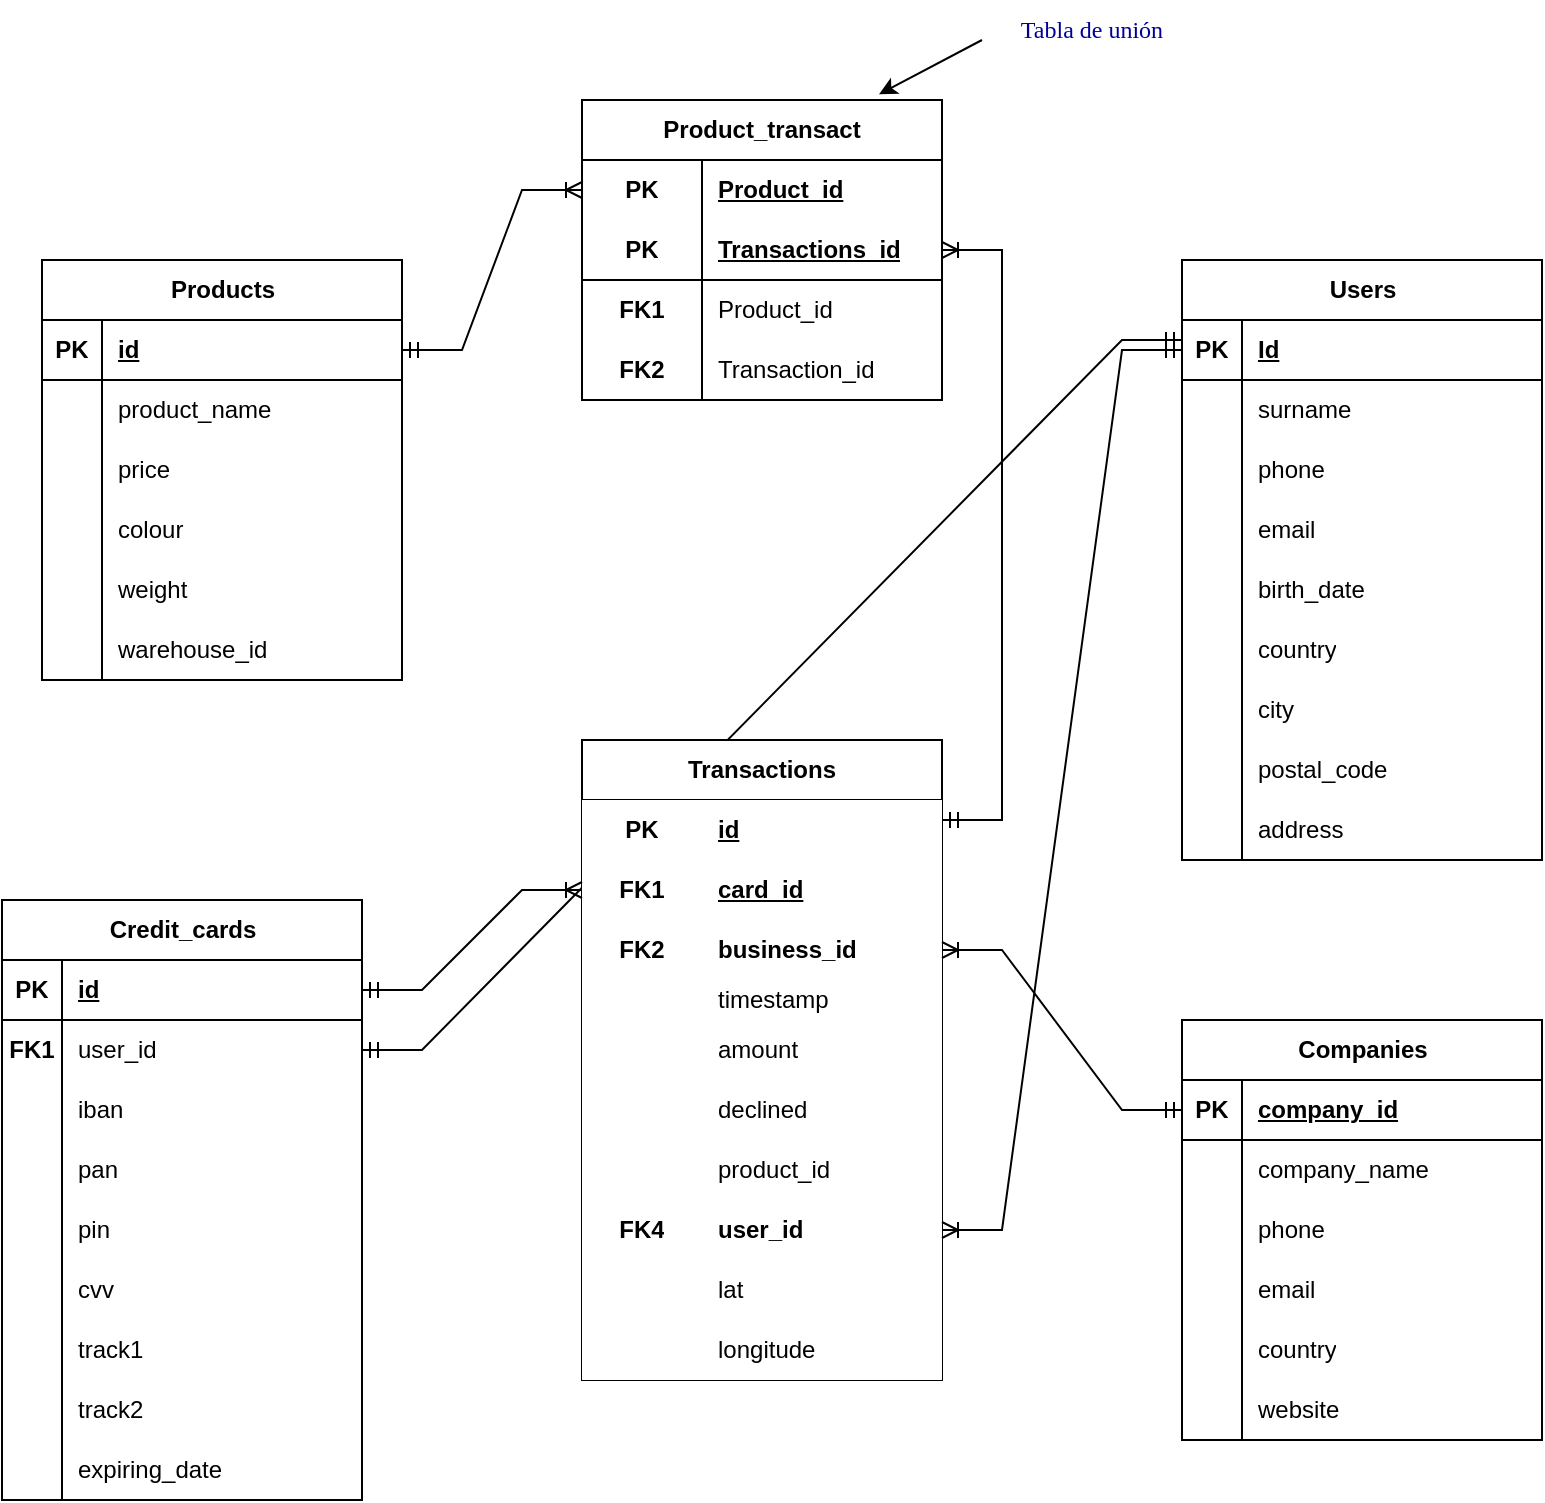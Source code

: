 <mxfile version="26.2.9">
  <diagram name="Página-1" id="3n66YjpeBMdctp80WZzo">
    <mxGraphModel dx="1519" dy="1924" grid="1" gridSize="10" guides="1" tooltips="1" connect="1" arrows="1" fold="1" page="1" pageScale="1" pageWidth="827" pageHeight="1169" math="0" shadow="0">
      <root>
        <mxCell id="0" />
        <mxCell id="1" parent="0" />
        <mxCell id="IVw9rjQ7oZu88IBMjPBc-241" value="" style="edgeStyle=entityRelationEdgeStyle;fontSize=12;html=1;endArrow=ERmandOne;startArrow=ERmandOne;rounded=0;exitX=0;exitY=0.333;exitDx=0;exitDy=0;exitPerimeter=0;" parent="1" source="IVw9rjQ7oZu88IBMjPBc-15" target="IVw9rjQ7oZu88IBMjPBc-44" edge="1">
          <mxGeometry width="100" height="100" relative="1" as="geometry">
            <mxPoint x="600" y="75" as="sourcePoint" />
            <mxPoint x="520" y="395" as="targetPoint" />
            <Array as="points">
              <mxPoint x="370" y="90" />
            </Array>
          </mxGeometry>
        </mxCell>
        <mxCell id="IVw9rjQ7oZu88IBMjPBc-14" value="Users" style="shape=table;startSize=30;container=1;collapsible=1;childLayout=tableLayout;fixedRows=1;rowLines=0;fontStyle=1;align=center;resizeLast=1;html=1;" parent="1" vertex="1">
          <mxGeometry x="610" y="-110" width="180" height="300" as="geometry">
            <mxRectangle x="520" y="110" width="110" height="30" as="alternateBounds" />
          </mxGeometry>
        </mxCell>
        <mxCell id="IVw9rjQ7oZu88IBMjPBc-15" value="" style="shape=tableRow;horizontal=0;startSize=0;swimlaneHead=0;swimlaneBody=0;fillColor=none;collapsible=0;dropTarget=0;points=[[0,0.5],[1,0.5]];portConstraint=eastwest;top=0;left=0;right=0;bottom=1;" parent="IVw9rjQ7oZu88IBMjPBc-14" vertex="1">
          <mxGeometry y="30" width="180" height="30" as="geometry" />
        </mxCell>
        <mxCell id="IVw9rjQ7oZu88IBMjPBc-16" value="PK" style="shape=partialRectangle;connectable=0;fillColor=none;top=0;left=0;bottom=0;right=0;fontStyle=1;overflow=hidden;whiteSpace=wrap;html=1;" parent="IVw9rjQ7oZu88IBMjPBc-15" vertex="1">
          <mxGeometry width="30" height="30" as="geometry">
            <mxRectangle width="30" height="30" as="alternateBounds" />
          </mxGeometry>
        </mxCell>
        <mxCell id="IVw9rjQ7oZu88IBMjPBc-17" value="Id" style="shape=partialRectangle;connectable=0;fillColor=none;top=0;left=0;bottom=0;right=0;align=left;spacingLeft=6;fontStyle=5;overflow=hidden;whiteSpace=wrap;html=1;" parent="IVw9rjQ7oZu88IBMjPBc-15" vertex="1">
          <mxGeometry x="30" width="150" height="30" as="geometry">
            <mxRectangle width="150" height="30" as="alternateBounds" />
          </mxGeometry>
        </mxCell>
        <mxCell id="IVw9rjQ7oZu88IBMjPBc-18" value="" style="shape=tableRow;horizontal=0;startSize=0;swimlaneHead=0;swimlaneBody=0;fillColor=none;collapsible=0;dropTarget=0;points=[[0,0.5],[1,0.5]];portConstraint=eastwest;top=0;left=0;right=0;bottom=0;" parent="IVw9rjQ7oZu88IBMjPBc-14" vertex="1">
          <mxGeometry y="60" width="180" height="30" as="geometry" />
        </mxCell>
        <mxCell id="IVw9rjQ7oZu88IBMjPBc-19" value="" style="shape=partialRectangle;connectable=0;fillColor=none;top=0;left=0;bottom=0;right=0;editable=1;overflow=hidden;whiteSpace=wrap;html=1;" parent="IVw9rjQ7oZu88IBMjPBc-18" vertex="1">
          <mxGeometry width="30" height="30" as="geometry">
            <mxRectangle width="30" height="30" as="alternateBounds" />
          </mxGeometry>
        </mxCell>
        <mxCell id="IVw9rjQ7oZu88IBMjPBc-20" value="surname" style="shape=partialRectangle;connectable=0;fillColor=none;top=0;left=0;bottom=0;right=0;align=left;spacingLeft=6;overflow=hidden;whiteSpace=wrap;html=1;" parent="IVw9rjQ7oZu88IBMjPBc-18" vertex="1">
          <mxGeometry x="30" width="150" height="30" as="geometry">
            <mxRectangle width="150" height="30" as="alternateBounds" />
          </mxGeometry>
        </mxCell>
        <mxCell id="IVw9rjQ7oZu88IBMjPBc-21" value="" style="shape=tableRow;horizontal=0;startSize=0;swimlaneHead=0;swimlaneBody=0;fillColor=none;collapsible=0;dropTarget=0;points=[[0,0.5],[1,0.5]];portConstraint=eastwest;top=0;left=0;right=0;bottom=0;" parent="IVw9rjQ7oZu88IBMjPBc-14" vertex="1">
          <mxGeometry y="90" width="180" height="30" as="geometry" />
        </mxCell>
        <mxCell id="IVw9rjQ7oZu88IBMjPBc-22" value="" style="shape=partialRectangle;connectable=0;fillColor=none;top=0;left=0;bottom=0;right=0;editable=1;overflow=hidden;whiteSpace=wrap;html=1;" parent="IVw9rjQ7oZu88IBMjPBc-21" vertex="1">
          <mxGeometry width="30" height="30" as="geometry">
            <mxRectangle width="30" height="30" as="alternateBounds" />
          </mxGeometry>
        </mxCell>
        <mxCell id="IVw9rjQ7oZu88IBMjPBc-23" value="phone" style="shape=partialRectangle;connectable=0;fillColor=none;top=0;left=0;bottom=0;right=0;align=left;spacingLeft=6;overflow=hidden;whiteSpace=wrap;html=1;" parent="IVw9rjQ7oZu88IBMjPBc-21" vertex="1">
          <mxGeometry x="30" width="150" height="30" as="geometry">
            <mxRectangle width="150" height="30" as="alternateBounds" />
          </mxGeometry>
        </mxCell>
        <mxCell id="IVw9rjQ7oZu88IBMjPBc-24" value="" style="shape=tableRow;horizontal=0;startSize=0;swimlaneHead=0;swimlaneBody=0;fillColor=none;collapsible=0;dropTarget=0;points=[[0,0.5],[1,0.5]];portConstraint=eastwest;top=0;left=0;right=0;bottom=0;" parent="IVw9rjQ7oZu88IBMjPBc-14" vertex="1">
          <mxGeometry y="120" width="180" height="30" as="geometry" />
        </mxCell>
        <mxCell id="IVw9rjQ7oZu88IBMjPBc-25" value="" style="shape=partialRectangle;connectable=0;fillColor=none;top=0;left=0;bottom=0;right=0;editable=1;overflow=hidden;whiteSpace=wrap;html=1;" parent="IVw9rjQ7oZu88IBMjPBc-24" vertex="1">
          <mxGeometry width="30" height="30" as="geometry">
            <mxRectangle width="30" height="30" as="alternateBounds" />
          </mxGeometry>
        </mxCell>
        <mxCell id="IVw9rjQ7oZu88IBMjPBc-26" value="email" style="shape=partialRectangle;connectable=0;fillColor=none;top=0;left=0;bottom=0;right=0;align=left;spacingLeft=6;overflow=hidden;whiteSpace=wrap;html=1;" parent="IVw9rjQ7oZu88IBMjPBc-24" vertex="1">
          <mxGeometry x="30" width="150" height="30" as="geometry">
            <mxRectangle width="150" height="30" as="alternateBounds" />
          </mxGeometry>
        </mxCell>
        <mxCell id="IVw9rjQ7oZu88IBMjPBc-66" value="" style="shape=tableRow;horizontal=0;startSize=0;swimlaneHead=0;swimlaneBody=0;fillColor=none;collapsible=0;dropTarget=0;points=[[0,0.5],[1,0.5]];portConstraint=eastwest;top=0;left=0;right=0;bottom=0;" parent="IVw9rjQ7oZu88IBMjPBc-14" vertex="1">
          <mxGeometry y="150" width="180" height="30" as="geometry" />
        </mxCell>
        <mxCell id="IVw9rjQ7oZu88IBMjPBc-67" value="" style="shape=partialRectangle;connectable=0;fillColor=none;top=0;left=0;bottom=0;right=0;editable=1;overflow=hidden;whiteSpace=wrap;html=1;" parent="IVw9rjQ7oZu88IBMjPBc-66" vertex="1">
          <mxGeometry width="30" height="30" as="geometry">
            <mxRectangle width="30" height="30" as="alternateBounds" />
          </mxGeometry>
        </mxCell>
        <mxCell id="IVw9rjQ7oZu88IBMjPBc-68" value="birth_date" style="shape=partialRectangle;connectable=0;fillColor=none;top=0;left=0;bottom=0;right=0;align=left;spacingLeft=6;overflow=hidden;whiteSpace=wrap;html=1;" parent="IVw9rjQ7oZu88IBMjPBc-66" vertex="1">
          <mxGeometry x="30" width="150" height="30" as="geometry">
            <mxRectangle width="150" height="30" as="alternateBounds" />
          </mxGeometry>
        </mxCell>
        <mxCell id="IVw9rjQ7oZu88IBMjPBc-69" value="" style="shape=tableRow;horizontal=0;startSize=0;swimlaneHead=0;swimlaneBody=0;fillColor=none;collapsible=0;dropTarget=0;points=[[0,0.5],[1,0.5]];portConstraint=eastwest;top=0;left=0;right=0;bottom=0;" parent="IVw9rjQ7oZu88IBMjPBc-14" vertex="1">
          <mxGeometry y="180" width="180" height="30" as="geometry" />
        </mxCell>
        <mxCell id="IVw9rjQ7oZu88IBMjPBc-70" value="" style="shape=partialRectangle;connectable=0;fillColor=none;top=0;left=0;bottom=0;right=0;editable=1;overflow=hidden;whiteSpace=wrap;html=1;" parent="IVw9rjQ7oZu88IBMjPBc-69" vertex="1">
          <mxGeometry width="30" height="30" as="geometry">
            <mxRectangle width="30" height="30" as="alternateBounds" />
          </mxGeometry>
        </mxCell>
        <mxCell id="IVw9rjQ7oZu88IBMjPBc-71" value="country" style="shape=partialRectangle;connectable=0;fillColor=none;top=0;left=0;bottom=0;right=0;align=left;spacingLeft=6;overflow=hidden;whiteSpace=wrap;html=1;" parent="IVw9rjQ7oZu88IBMjPBc-69" vertex="1">
          <mxGeometry x="30" width="150" height="30" as="geometry">
            <mxRectangle width="150" height="30" as="alternateBounds" />
          </mxGeometry>
        </mxCell>
        <mxCell id="IVw9rjQ7oZu88IBMjPBc-72" value="" style="shape=tableRow;horizontal=0;startSize=0;swimlaneHead=0;swimlaneBody=0;fillColor=none;collapsible=0;dropTarget=0;points=[[0,0.5],[1,0.5]];portConstraint=eastwest;top=0;left=0;right=0;bottom=0;" parent="IVw9rjQ7oZu88IBMjPBc-14" vertex="1">
          <mxGeometry y="210" width="180" height="30" as="geometry" />
        </mxCell>
        <mxCell id="IVw9rjQ7oZu88IBMjPBc-73" value="" style="shape=partialRectangle;connectable=0;fillColor=none;top=0;left=0;bottom=0;right=0;editable=1;overflow=hidden;whiteSpace=wrap;html=1;" parent="IVw9rjQ7oZu88IBMjPBc-72" vertex="1">
          <mxGeometry width="30" height="30" as="geometry">
            <mxRectangle width="30" height="30" as="alternateBounds" />
          </mxGeometry>
        </mxCell>
        <mxCell id="IVw9rjQ7oZu88IBMjPBc-74" value="city" style="shape=partialRectangle;connectable=0;fillColor=none;top=0;left=0;bottom=0;right=0;align=left;spacingLeft=6;overflow=hidden;whiteSpace=wrap;html=1;" parent="IVw9rjQ7oZu88IBMjPBc-72" vertex="1">
          <mxGeometry x="30" width="150" height="30" as="geometry">
            <mxRectangle width="150" height="30" as="alternateBounds" />
          </mxGeometry>
        </mxCell>
        <mxCell id="IVw9rjQ7oZu88IBMjPBc-75" value="" style="shape=tableRow;horizontal=0;startSize=0;swimlaneHead=0;swimlaneBody=0;fillColor=none;collapsible=0;dropTarget=0;points=[[0,0.5],[1,0.5]];portConstraint=eastwest;top=0;left=0;right=0;bottom=0;" parent="IVw9rjQ7oZu88IBMjPBc-14" vertex="1">
          <mxGeometry y="240" width="180" height="30" as="geometry" />
        </mxCell>
        <mxCell id="IVw9rjQ7oZu88IBMjPBc-76" value="" style="shape=partialRectangle;connectable=0;fillColor=none;top=0;left=0;bottom=0;right=0;editable=1;overflow=hidden;whiteSpace=wrap;html=1;" parent="IVw9rjQ7oZu88IBMjPBc-75" vertex="1">
          <mxGeometry width="30" height="30" as="geometry">
            <mxRectangle width="30" height="30" as="alternateBounds" />
          </mxGeometry>
        </mxCell>
        <mxCell id="IVw9rjQ7oZu88IBMjPBc-77" value="postal_code" style="shape=partialRectangle;connectable=0;fillColor=none;top=0;left=0;bottom=0;right=0;align=left;spacingLeft=6;overflow=hidden;whiteSpace=wrap;html=1;" parent="IVw9rjQ7oZu88IBMjPBc-75" vertex="1">
          <mxGeometry x="30" width="150" height="30" as="geometry">
            <mxRectangle width="150" height="30" as="alternateBounds" />
          </mxGeometry>
        </mxCell>
        <mxCell id="IVw9rjQ7oZu88IBMjPBc-78" value="" style="shape=tableRow;horizontal=0;startSize=0;swimlaneHead=0;swimlaneBody=0;fillColor=none;collapsible=0;dropTarget=0;points=[[0,0.5],[1,0.5]];portConstraint=eastwest;top=0;left=0;right=0;bottom=0;" parent="IVw9rjQ7oZu88IBMjPBc-14" vertex="1">
          <mxGeometry y="270" width="180" height="30" as="geometry" />
        </mxCell>
        <mxCell id="IVw9rjQ7oZu88IBMjPBc-79" value="" style="shape=partialRectangle;connectable=0;fillColor=none;top=0;left=0;bottom=0;right=0;editable=1;overflow=hidden;whiteSpace=wrap;html=1;" parent="IVw9rjQ7oZu88IBMjPBc-78" vertex="1">
          <mxGeometry width="30" height="30" as="geometry">
            <mxRectangle width="30" height="30" as="alternateBounds" />
          </mxGeometry>
        </mxCell>
        <mxCell id="IVw9rjQ7oZu88IBMjPBc-80" value="address" style="shape=partialRectangle;connectable=0;fillColor=none;top=0;left=0;bottom=0;right=0;align=left;spacingLeft=6;overflow=hidden;whiteSpace=wrap;html=1;" parent="IVw9rjQ7oZu88IBMjPBc-78" vertex="1">
          <mxGeometry x="30" width="150" height="30" as="geometry">
            <mxRectangle width="150" height="30" as="alternateBounds" />
          </mxGeometry>
        </mxCell>
        <mxCell id="IVw9rjQ7oZu88IBMjPBc-27" value="Products" style="shape=table;startSize=30;container=1;collapsible=1;childLayout=tableLayout;fixedRows=1;rowLines=0;fontStyle=1;align=center;resizeLast=1;html=1;" parent="1" vertex="1">
          <mxGeometry x="40" y="-110" width="180" height="210" as="geometry">
            <mxRectangle x="520" y="110" width="110" height="30" as="alternateBounds" />
          </mxGeometry>
        </mxCell>
        <mxCell id="IVw9rjQ7oZu88IBMjPBc-28" value="" style="shape=tableRow;horizontal=0;startSize=0;swimlaneHead=0;swimlaneBody=0;fillColor=none;collapsible=0;dropTarget=0;points=[[0,0.5],[1,0.5]];portConstraint=eastwest;top=0;left=0;right=0;bottom=1;" parent="IVw9rjQ7oZu88IBMjPBc-27" vertex="1">
          <mxGeometry y="30" width="180" height="30" as="geometry" />
        </mxCell>
        <mxCell id="IVw9rjQ7oZu88IBMjPBc-29" value="PK" style="shape=partialRectangle;connectable=0;fillColor=none;top=0;left=0;bottom=0;right=0;fontStyle=1;overflow=hidden;whiteSpace=wrap;html=1;" parent="IVw9rjQ7oZu88IBMjPBc-28" vertex="1">
          <mxGeometry width="30" height="30" as="geometry">
            <mxRectangle width="30" height="30" as="alternateBounds" />
          </mxGeometry>
        </mxCell>
        <mxCell id="IVw9rjQ7oZu88IBMjPBc-30" value="id" style="shape=partialRectangle;connectable=0;fillColor=none;top=0;left=0;bottom=0;right=0;align=left;spacingLeft=6;fontStyle=5;overflow=hidden;whiteSpace=wrap;html=1;" parent="IVw9rjQ7oZu88IBMjPBc-28" vertex="1">
          <mxGeometry x="30" width="150" height="30" as="geometry">
            <mxRectangle width="150" height="30" as="alternateBounds" />
          </mxGeometry>
        </mxCell>
        <mxCell id="IVw9rjQ7oZu88IBMjPBc-31" value="" style="shape=tableRow;horizontal=0;startSize=0;swimlaneHead=0;swimlaneBody=0;fillColor=none;collapsible=0;dropTarget=0;points=[[0,0.5],[1,0.5]];portConstraint=eastwest;top=0;left=0;right=0;bottom=0;" parent="IVw9rjQ7oZu88IBMjPBc-27" vertex="1">
          <mxGeometry y="60" width="180" height="30" as="geometry" />
        </mxCell>
        <mxCell id="IVw9rjQ7oZu88IBMjPBc-32" value="" style="shape=partialRectangle;connectable=0;fillColor=none;top=0;left=0;bottom=0;right=0;editable=1;overflow=hidden;whiteSpace=wrap;html=1;" parent="IVw9rjQ7oZu88IBMjPBc-31" vertex="1">
          <mxGeometry width="30" height="30" as="geometry">
            <mxRectangle width="30" height="30" as="alternateBounds" />
          </mxGeometry>
        </mxCell>
        <mxCell id="IVw9rjQ7oZu88IBMjPBc-33" value="product_name" style="shape=partialRectangle;connectable=0;fillColor=none;top=0;left=0;bottom=0;right=0;align=left;spacingLeft=6;overflow=hidden;whiteSpace=wrap;html=1;" parent="IVw9rjQ7oZu88IBMjPBc-31" vertex="1">
          <mxGeometry x="30" width="150" height="30" as="geometry">
            <mxRectangle width="150" height="30" as="alternateBounds" />
          </mxGeometry>
        </mxCell>
        <mxCell id="IVw9rjQ7oZu88IBMjPBc-34" value="" style="shape=tableRow;horizontal=0;startSize=0;swimlaneHead=0;swimlaneBody=0;fillColor=none;collapsible=0;dropTarget=0;points=[[0,0.5],[1,0.5]];portConstraint=eastwest;top=0;left=0;right=0;bottom=0;" parent="IVw9rjQ7oZu88IBMjPBc-27" vertex="1">
          <mxGeometry y="90" width="180" height="30" as="geometry" />
        </mxCell>
        <mxCell id="IVw9rjQ7oZu88IBMjPBc-35" value="" style="shape=partialRectangle;connectable=0;fillColor=none;top=0;left=0;bottom=0;right=0;editable=1;overflow=hidden;whiteSpace=wrap;html=1;" parent="IVw9rjQ7oZu88IBMjPBc-34" vertex="1">
          <mxGeometry width="30" height="30" as="geometry">
            <mxRectangle width="30" height="30" as="alternateBounds" />
          </mxGeometry>
        </mxCell>
        <mxCell id="IVw9rjQ7oZu88IBMjPBc-36" value="price" style="shape=partialRectangle;connectable=0;fillColor=none;top=0;left=0;bottom=0;right=0;align=left;spacingLeft=6;overflow=hidden;whiteSpace=wrap;html=1;" parent="IVw9rjQ7oZu88IBMjPBc-34" vertex="1">
          <mxGeometry x="30" width="150" height="30" as="geometry">
            <mxRectangle width="150" height="30" as="alternateBounds" />
          </mxGeometry>
        </mxCell>
        <mxCell id="IVw9rjQ7oZu88IBMjPBc-37" value="" style="shape=tableRow;horizontal=0;startSize=0;swimlaneHead=0;swimlaneBody=0;fillColor=none;collapsible=0;dropTarget=0;points=[[0,0.5],[1,0.5]];portConstraint=eastwest;top=0;left=0;right=0;bottom=0;" parent="IVw9rjQ7oZu88IBMjPBc-27" vertex="1">
          <mxGeometry y="120" width="180" height="30" as="geometry" />
        </mxCell>
        <mxCell id="IVw9rjQ7oZu88IBMjPBc-38" value="" style="shape=partialRectangle;connectable=0;fillColor=none;top=0;left=0;bottom=0;right=0;editable=1;overflow=hidden;whiteSpace=wrap;html=1;" parent="IVw9rjQ7oZu88IBMjPBc-37" vertex="1">
          <mxGeometry width="30" height="30" as="geometry">
            <mxRectangle width="30" height="30" as="alternateBounds" />
          </mxGeometry>
        </mxCell>
        <mxCell id="IVw9rjQ7oZu88IBMjPBc-39" value="colour" style="shape=partialRectangle;connectable=0;fillColor=none;top=0;left=0;bottom=0;right=0;align=left;spacingLeft=6;overflow=hidden;whiteSpace=wrap;html=1;" parent="IVw9rjQ7oZu88IBMjPBc-37" vertex="1">
          <mxGeometry x="30" width="150" height="30" as="geometry">
            <mxRectangle width="150" height="30" as="alternateBounds" />
          </mxGeometry>
        </mxCell>
        <mxCell id="IVw9rjQ7oZu88IBMjPBc-100" value="" style="shape=tableRow;horizontal=0;startSize=0;swimlaneHead=0;swimlaneBody=0;fillColor=none;collapsible=0;dropTarget=0;points=[[0,0.5],[1,0.5]];portConstraint=eastwest;top=0;left=0;right=0;bottom=0;" parent="IVw9rjQ7oZu88IBMjPBc-27" vertex="1">
          <mxGeometry y="150" width="180" height="30" as="geometry" />
        </mxCell>
        <mxCell id="IVw9rjQ7oZu88IBMjPBc-101" value="" style="shape=partialRectangle;connectable=0;fillColor=none;top=0;left=0;bottom=0;right=0;editable=1;overflow=hidden;whiteSpace=wrap;html=1;" parent="IVw9rjQ7oZu88IBMjPBc-100" vertex="1">
          <mxGeometry width="30" height="30" as="geometry">
            <mxRectangle width="30" height="30" as="alternateBounds" />
          </mxGeometry>
        </mxCell>
        <mxCell id="IVw9rjQ7oZu88IBMjPBc-102" value="weight" style="shape=partialRectangle;connectable=0;fillColor=none;top=0;left=0;bottom=0;right=0;align=left;spacingLeft=6;overflow=hidden;whiteSpace=wrap;html=1;" parent="IVw9rjQ7oZu88IBMjPBc-100" vertex="1">
          <mxGeometry x="30" width="150" height="30" as="geometry">
            <mxRectangle width="150" height="30" as="alternateBounds" />
          </mxGeometry>
        </mxCell>
        <mxCell id="IVw9rjQ7oZu88IBMjPBc-103" value="" style="shape=tableRow;horizontal=0;startSize=0;swimlaneHead=0;swimlaneBody=0;fillColor=none;collapsible=0;dropTarget=0;points=[[0,0.5],[1,0.5]];portConstraint=eastwest;top=0;left=0;right=0;bottom=0;" parent="IVw9rjQ7oZu88IBMjPBc-27" vertex="1">
          <mxGeometry y="180" width="180" height="30" as="geometry" />
        </mxCell>
        <mxCell id="IVw9rjQ7oZu88IBMjPBc-104" value="" style="shape=partialRectangle;connectable=0;fillColor=none;top=0;left=0;bottom=0;right=0;editable=1;overflow=hidden;whiteSpace=wrap;html=1;" parent="IVw9rjQ7oZu88IBMjPBc-103" vertex="1">
          <mxGeometry width="30" height="30" as="geometry">
            <mxRectangle width="30" height="30" as="alternateBounds" />
          </mxGeometry>
        </mxCell>
        <mxCell id="IVw9rjQ7oZu88IBMjPBc-105" value="warehouse_id" style="shape=partialRectangle;connectable=0;fillColor=none;top=0;left=0;bottom=0;right=0;align=left;spacingLeft=6;overflow=hidden;whiteSpace=wrap;html=1;" parent="IVw9rjQ7oZu88IBMjPBc-103" vertex="1">
          <mxGeometry x="30" width="150" height="30" as="geometry">
            <mxRectangle width="150" height="30" as="alternateBounds" />
          </mxGeometry>
        </mxCell>
        <mxCell id="IVw9rjQ7oZu88IBMjPBc-40" value="Credit_cards" style="shape=table;startSize=30;container=1;collapsible=1;childLayout=tableLayout;fixedRows=1;rowLines=0;fontStyle=1;align=center;resizeLast=1;html=1;" parent="1" vertex="1">
          <mxGeometry x="20" y="210" width="180" height="300" as="geometry">
            <mxRectangle x="520" y="110" width="110" height="30" as="alternateBounds" />
          </mxGeometry>
        </mxCell>
        <mxCell id="IVw9rjQ7oZu88IBMjPBc-41" value="" style="shape=tableRow;horizontal=0;startSize=0;swimlaneHead=0;swimlaneBody=0;fillColor=none;collapsible=0;dropTarget=0;points=[[0,0.5],[1,0.5]];portConstraint=eastwest;top=0;left=0;right=0;bottom=1;" parent="IVw9rjQ7oZu88IBMjPBc-40" vertex="1">
          <mxGeometry y="30" width="180" height="30" as="geometry" />
        </mxCell>
        <mxCell id="IVw9rjQ7oZu88IBMjPBc-42" value="PK" style="shape=partialRectangle;connectable=0;fillColor=none;top=0;left=0;bottom=0;right=0;fontStyle=1;overflow=hidden;whiteSpace=wrap;html=1;" parent="IVw9rjQ7oZu88IBMjPBc-41" vertex="1">
          <mxGeometry width="30" height="30" as="geometry">
            <mxRectangle width="30" height="30" as="alternateBounds" />
          </mxGeometry>
        </mxCell>
        <mxCell id="IVw9rjQ7oZu88IBMjPBc-43" value="id" style="shape=partialRectangle;connectable=0;fillColor=none;top=0;left=0;bottom=0;right=0;align=left;spacingLeft=6;fontStyle=5;overflow=hidden;whiteSpace=wrap;html=1;" parent="IVw9rjQ7oZu88IBMjPBc-41" vertex="1">
          <mxGeometry x="30" width="150" height="30" as="geometry">
            <mxRectangle width="150" height="30" as="alternateBounds" />
          </mxGeometry>
        </mxCell>
        <mxCell id="IVw9rjQ7oZu88IBMjPBc-44" value="" style="shape=tableRow;horizontal=0;startSize=0;swimlaneHead=0;swimlaneBody=0;fillColor=none;collapsible=0;dropTarget=0;points=[[0,0.5],[1,0.5]];portConstraint=eastwest;top=0;left=0;right=0;bottom=0;" parent="IVw9rjQ7oZu88IBMjPBc-40" vertex="1">
          <mxGeometry y="60" width="180" height="30" as="geometry" />
        </mxCell>
        <mxCell id="IVw9rjQ7oZu88IBMjPBc-45" value="&lt;b&gt;FK1&lt;/b&gt;" style="shape=partialRectangle;connectable=0;fillColor=none;top=0;left=0;bottom=0;right=0;editable=1;overflow=hidden;whiteSpace=wrap;html=1;" parent="IVw9rjQ7oZu88IBMjPBc-44" vertex="1">
          <mxGeometry width="30" height="30" as="geometry">
            <mxRectangle width="30" height="30" as="alternateBounds" />
          </mxGeometry>
        </mxCell>
        <mxCell id="IVw9rjQ7oZu88IBMjPBc-46" value="user_id" style="shape=partialRectangle;connectable=0;fillColor=none;top=0;left=0;bottom=0;right=0;align=left;spacingLeft=6;overflow=hidden;whiteSpace=wrap;html=1;" parent="IVw9rjQ7oZu88IBMjPBc-44" vertex="1">
          <mxGeometry x="30" width="150" height="30" as="geometry">
            <mxRectangle width="150" height="30" as="alternateBounds" />
          </mxGeometry>
        </mxCell>
        <mxCell id="IVw9rjQ7oZu88IBMjPBc-47" value="" style="shape=tableRow;horizontal=0;startSize=0;swimlaneHead=0;swimlaneBody=0;fillColor=none;collapsible=0;dropTarget=0;points=[[0,0.5],[1,0.5]];portConstraint=eastwest;top=0;left=0;right=0;bottom=0;" parent="IVw9rjQ7oZu88IBMjPBc-40" vertex="1">
          <mxGeometry y="90" width="180" height="30" as="geometry" />
        </mxCell>
        <mxCell id="IVw9rjQ7oZu88IBMjPBc-48" value="" style="shape=partialRectangle;connectable=0;fillColor=none;top=0;left=0;bottom=0;right=0;editable=1;overflow=hidden;whiteSpace=wrap;html=1;" parent="IVw9rjQ7oZu88IBMjPBc-47" vertex="1">
          <mxGeometry width="30" height="30" as="geometry">
            <mxRectangle width="30" height="30" as="alternateBounds" />
          </mxGeometry>
        </mxCell>
        <mxCell id="IVw9rjQ7oZu88IBMjPBc-49" value="iban" style="shape=partialRectangle;connectable=0;fillColor=none;top=0;left=0;bottom=0;right=0;align=left;spacingLeft=6;overflow=hidden;whiteSpace=wrap;html=1;" parent="IVw9rjQ7oZu88IBMjPBc-47" vertex="1">
          <mxGeometry x="30" width="150" height="30" as="geometry">
            <mxRectangle width="150" height="30" as="alternateBounds" />
          </mxGeometry>
        </mxCell>
        <mxCell id="IVw9rjQ7oZu88IBMjPBc-50" value="" style="shape=tableRow;horizontal=0;startSize=0;swimlaneHead=0;swimlaneBody=0;fillColor=none;collapsible=0;dropTarget=0;points=[[0,0.5],[1,0.5]];portConstraint=eastwest;top=0;left=0;right=0;bottom=0;" parent="IVw9rjQ7oZu88IBMjPBc-40" vertex="1">
          <mxGeometry y="120" width="180" height="30" as="geometry" />
        </mxCell>
        <mxCell id="IVw9rjQ7oZu88IBMjPBc-51" value="" style="shape=partialRectangle;connectable=0;fillColor=none;top=0;left=0;bottom=0;right=0;editable=1;overflow=hidden;whiteSpace=wrap;html=1;" parent="IVw9rjQ7oZu88IBMjPBc-50" vertex="1">
          <mxGeometry width="30" height="30" as="geometry">
            <mxRectangle width="30" height="30" as="alternateBounds" />
          </mxGeometry>
        </mxCell>
        <mxCell id="IVw9rjQ7oZu88IBMjPBc-52" value="pan" style="shape=partialRectangle;connectable=0;fillColor=none;top=0;left=0;bottom=0;right=0;align=left;spacingLeft=6;overflow=hidden;whiteSpace=wrap;html=1;" parent="IVw9rjQ7oZu88IBMjPBc-50" vertex="1">
          <mxGeometry x="30" width="150" height="30" as="geometry">
            <mxRectangle width="150" height="30" as="alternateBounds" />
          </mxGeometry>
        </mxCell>
        <mxCell id="IVw9rjQ7oZu88IBMjPBc-106" value="" style="shape=tableRow;horizontal=0;startSize=0;swimlaneHead=0;swimlaneBody=0;fillColor=none;collapsible=0;dropTarget=0;points=[[0,0.5],[1,0.5]];portConstraint=eastwest;top=0;left=0;right=0;bottom=0;" parent="IVw9rjQ7oZu88IBMjPBc-40" vertex="1">
          <mxGeometry y="150" width="180" height="30" as="geometry" />
        </mxCell>
        <mxCell id="IVw9rjQ7oZu88IBMjPBc-107" value="" style="shape=partialRectangle;connectable=0;fillColor=none;top=0;left=0;bottom=0;right=0;editable=1;overflow=hidden;whiteSpace=wrap;html=1;" parent="IVw9rjQ7oZu88IBMjPBc-106" vertex="1">
          <mxGeometry width="30" height="30" as="geometry">
            <mxRectangle width="30" height="30" as="alternateBounds" />
          </mxGeometry>
        </mxCell>
        <mxCell id="IVw9rjQ7oZu88IBMjPBc-108" value="pin" style="shape=partialRectangle;connectable=0;fillColor=none;top=0;left=0;bottom=0;right=0;align=left;spacingLeft=6;overflow=hidden;whiteSpace=wrap;html=1;" parent="IVw9rjQ7oZu88IBMjPBc-106" vertex="1">
          <mxGeometry x="30" width="150" height="30" as="geometry">
            <mxRectangle width="150" height="30" as="alternateBounds" />
          </mxGeometry>
        </mxCell>
        <mxCell id="IVw9rjQ7oZu88IBMjPBc-109" value="" style="shape=tableRow;horizontal=0;startSize=0;swimlaneHead=0;swimlaneBody=0;fillColor=none;collapsible=0;dropTarget=0;points=[[0,0.5],[1,0.5]];portConstraint=eastwest;top=0;left=0;right=0;bottom=0;" parent="IVw9rjQ7oZu88IBMjPBc-40" vertex="1">
          <mxGeometry y="180" width="180" height="30" as="geometry" />
        </mxCell>
        <mxCell id="IVw9rjQ7oZu88IBMjPBc-110" value="" style="shape=partialRectangle;connectable=0;fillColor=none;top=0;left=0;bottom=0;right=0;editable=1;overflow=hidden;whiteSpace=wrap;html=1;" parent="IVw9rjQ7oZu88IBMjPBc-109" vertex="1">
          <mxGeometry width="30" height="30" as="geometry">
            <mxRectangle width="30" height="30" as="alternateBounds" />
          </mxGeometry>
        </mxCell>
        <mxCell id="IVw9rjQ7oZu88IBMjPBc-111" value="cvv" style="shape=partialRectangle;connectable=0;fillColor=none;top=0;left=0;bottom=0;right=0;align=left;spacingLeft=6;overflow=hidden;whiteSpace=wrap;html=1;" parent="IVw9rjQ7oZu88IBMjPBc-109" vertex="1">
          <mxGeometry x="30" width="150" height="30" as="geometry">
            <mxRectangle width="150" height="30" as="alternateBounds" />
          </mxGeometry>
        </mxCell>
        <mxCell id="IVw9rjQ7oZu88IBMjPBc-112" value="" style="shape=tableRow;horizontal=0;startSize=0;swimlaneHead=0;swimlaneBody=0;fillColor=none;collapsible=0;dropTarget=0;points=[[0,0.5],[1,0.5]];portConstraint=eastwest;top=0;left=0;right=0;bottom=0;" parent="IVw9rjQ7oZu88IBMjPBc-40" vertex="1">
          <mxGeometry y="210" width="180" height="30" as="geometry" />
        </mxCell>
        <mxCell id="IVw9rjQ7oZu88IBMjPBc-113" value="" style="shape=partialRectangle;connectable=0;fillColor=none;top=0;left=0;bottom=0;right=0;editable=1;overflow=hidden;whiteSpace=wrap;html=1;" parent="IVw9rjQ7oZu88IBMjPBc-112" vertex="1">
          <mxGeometry width="30" height="30" as="geometry">
            <mxRectangle width="30" height="30" as="alternateBounds" />
          </mxGeometry>
        </mxCell>
        <mxCell id="IVw9rjQ7oZu88IBMjPBc-114" value="track1" style="shape=partialRectangle;connectable=0;fillColor=none;top=0;left=0;bottom=0;right=0;align=left;spacingLeft=6;overflow=hidden;whiteSpace=wrap;html=1;" parent="IVw9rjQ7oZu88IBMjPBc-112" vertex="1">
          <mxGeometry x="30" width="150" height="30" as="geometry">
            <mxRectangle width="150" height="30" as="alternateBounds" />
          </mxGeometry>
        </mxCell>
        <mxCell id="IVw9rjQ7oZu88IBMjPBc-115" value="" style="shape=tableRow;horizontal=0;startSize=0;swimlaneHead=0;swimlaneBody=0;fillColor=none;collapsible=0;dropTarget=0;points=[[0,0.5],[1,0.5]];portConstraint=eastwest;top=0;left=0;right=0;bottom=0;" parent="IVw9rjQ7oZu88IBMjPBc-40" vertex="1">
          <mxGeometry y="240" width="180" height="30" as="geometry" />
        </mxCell>
        <mxCell id="IVw9rjQ7oZu88IBMjPBc-116" value="" style="shape=partialRectangle;connectable=0;fillColor=none;top=0;left=0;bottom=0;right=0;editable=1;overflow=hidden;whiteSpace=wrap;html=1;" parent="IVw9rjQ7oZu88IBMjPBc-115" vertex="1">
          <mxGeometry width="30" height="30" as="geometry">
            <mxRectangle width="30" height="30" as="alternateBounds" />
          </mxGeometry>
        </mxCell>
        <mxCell id="IVw9rjQ7oZu88IBMjPBc-117" value="track2" style="shape=partialRectangle;connectable=0;fillColor=none;top=0;left=0;bottom=0;right=0;align=left;spacingLeft=6;overflow=hidden;whiteSpace=wrap;html=1;" parent="IVw9rjQ7oZu88IBMjPBc-115" vertex="1">
          <mxGeometry x="30" width="150" height="30" as="geometry">
            <mxRectangle width="150" height="30" as="alternateBounds" />
          </mxGeometry>
        </mxCell>
        <mxCell id="IVw9rjQ7oZu88IBMjPBc-118" value="" style="shape=tableRow;horizontal=0;startSize=0;swimlaneHead=0;swimlaneBody=0;fillColor=none;collapsible=0;dropTarget=0;points=[[0,0.5],[1,0.5]];portConstraint=eastwest;top=0;left=0;right=0;bottom=0;" parent="IVw9rjQ7oZu88IBMjPBc-40" vertex="1">
          <mxGeometry y="270" width="180" height="30" as="geometry" />
        </mxCell>
        <mxCell id="IVw9rjQ7oZu88IBMjPBc-119" value="" style="shape=partialRectangle;connectable=0;fillColor=none;top=0;left=0;bottom=0;right=0;editable=1;overflow=hidden;whiteSpace=wrap;html=1;" parent="IVw9rjQ7oZu88IBMjPBc-118" vertex="1">
          <mxGeometry width="30" height="30" as="geometry">
            <mxRectangle width="30" height="30" as="alternateBounds" />
          </mxGeometry>
        </mxCell>
        <mxCell id="IVw9rjQ7oZu88IBMjPBc-120" value="expiring_date" style="shape=partialRectangle;connectable=0;fillColor=none;top=0;left=0;bottom=0;right=0;align=left;spacingLeft=6;overflow=hidden;whiteSpace=wrap;html=1;" parent="IVw9rjQ7oZu88IBMjPBc-118" vertex="1">
          <mxGeometry x="30" width="150" height="30" as="geometry">
            <mxRectangle width="150" height="30" as="alternateBounds" />
          </mxGeometry>
        </mxCell>
        <mxCell id="IVw9rjQ7oZu88IBMjPBc-53" value="Companies" style="shape=table;startSize=30;container=1;collapsible=1;childLayout=tableLayout;fixedRows=1;rowLines=0;fontStyle=1;align=center;resizeLast=1;html=1;" parent="1" vertex="1">
          <mxGeometry x="610" y="270" width="180" height="210" as="geometry">
            <mxRectangle x="520" y="110" width="110" height="30" as="alternateBounds" />
          </mxGeometry>
        </mxCell>
        <mxCell id="IVw9rjQ7oZu88IBMjPBc-54" value="" style="shape=tableRow;horizontal=0;startSize=0;swimlaneHead=0;swimlaneBody=0;fillColor=none;collapsible=0;dropTarget=0;points=[[0,0.5],[1,0.5]];portConstraint=eastwest;top=0;left=0;right=0;bottom=1;" parent="IVw9rjQ7oZu88IBMjPBc-53" vertex="1">
          <mxGeometry y="30" width="180" height="30" as="geometry" />
        </mxCell>
        <mxCell id="IVw9rjQ7oZu88IBMjPBc-55" value="PK" style="shape=partialRectangle;connectable=0;fillColor=none;top=0;left=0;bottom=0;right=0;fontStyle=1;overflow=hidden;whiteSpace=wrap;html=1;" parent="IVw9rjQ7oZu88IBMjPBc-54" vertex="1">
          <mxGeometry width="30" height="30" as="geometry">
            <mxRectangle width="30" height="30" as="alternateBounds" />
          </mxGeometry>
        </mxCell>
        <mxCell id="IVw9rjQ7oZu88IBMjPBc-56" value="company_id" style="shape=partialRectangle;connectable=0;fillColor=none;top=0;left=0;bottom=0;right=0;align=left;spacingLeft=6;fontStyle=5;overflow=hidden;whiteSpace=wrap;html=1;" parent="IVw9rjQ7oZu88IBMjPBc-54" vertex="1">
          <mxGeometry x="30" width="150" height="30" as="geometry">
            <mxRectangle width="150" height="30" as="alternateBounds" />
          </mxGeometry>
        </mxCell>
        <mxCell id="IVw9rjQ7oZu88IBMjPBc-57" value="" style="shape=tableRow;horizontal=0;startSize=0;swimlaneHead=0;swimlaneBody=0;fillColor=none;collapsible=0;dropTarget=0;points=[[0,0.5],[1,0.5]];portConstraint=eastwest;top=0;left=0;right=0;bottom=0;" parent="IVw9rjQ7oZu88IBMjPBc-53" vertex="1">
          <mxGeometry y="60" width="180" height="30" as="geometry" />
        </mxCell>
        <mxCell id="IVw9rjQ7oZu88IBMjPBc-58" value="" style="shape=partialRectangle;connectable=0;fillColor=none;top=0;left=0;bottom=0;right=0;editable=1;overflow=hidden;whiteSpace=wrap;html=1;" parent="IVw9rjQ7oZu88IBMjPBc-57" vertex="1">
          <mxGeometry width="30" height="30" as="geometry">
            <mxRectangle width="30" height="30" as="alternateBounds" />
          </mxGeometry>
        </mxCell>
        <mxCell id="IVw9rjQ7oZu88IBMjPBc-59" value="company_name" style="shape=partialRectangle;connectable=0;fillColor=none;top=0;left=0;bottom=0;right=0;align=left;spacingLeft=6;overflow=hidden;whiteSpace=wrap;html=1;" parent="IVw9rjQ7oZu88IBMjPBc-57" vertex="1">
          <mxGeometry x="30" width="150" height="30" as="geometry">
            <mxRectangle width="150" height="30" as="alternateBounds" />
          </mxGeometry>
        </mxCell>
        <mxCell id="IVw9rjQ7oZu88IBMjPBc-60" value="" style="shape=tableRow;horizontal=0;startSize=0;swimlaneHead=0;swimlaneBody=0;fillColor=none;collapsible=0;dropTarget=0;points=[[0,0.5],[1,0.5]];portConstraint=eastwest;top=0;left=0;right=0;bottom=0;" parent="IVw9rjQ7oZu88IBMjPBc-53" vertex="1">
          <mxGeometry y="90" width="180" height="30" as="geometry" />
        </mxCell>
        <mxCell id="IVw9rjQ7oZu88IBMjPBc-61" value="" style="shape=partialRectangle;connectable=0;fillColor=none;top=0;left=0;bottom=0;right=0;editable=1;overflow=hidden;whiteSpace=wrap;html=1;" parent="IVw9rjQ7oZu88IBMjPBc-60" vertex="1">
          <mxGeometry width="30" height="30" as="geometry">
            <mxRectangle width="30" height="30" as="alternateBounds" />
          </mxGeometry>
        </mxCell>
        <mxCell id="IVw9rjQ7oZu88IBMjPBc-62" value="phone" style="shape=partialRectangle;connectable=0;fillColor=none;top=0;left=0;bottom=0;right=0;align=left;spacingLeft=6;overflow=hidden;whiteSpace=wrap;html=1;" parent="IVw9rjQ7oZu88IBMjPBc-60" vertex="1">
          <mxGeometry x="30" width="150" height="30" as="geometry">
            <mxRectangle width="150" height="30" as="alternateBounds" />
          </mxGeometry>
        </mxCell>
        <mxCell id="IVw9rjQ7oZu88IBMjPBc-63" value="" style="shape=tableRow;horizontal=0;startSize=0;swimlaneHead=0;swimlaneBody=0;fillColor=none;collapsible=0;dropTarget=0;points=[[0,0.5],[1,0.5]];portConstraint=eastwest;top=0;left=0;right=0;bottom=0;" parent="IVw9rjQ7oZu88IBMjPBc-53" vertex="1">
          <mxGeometry y="120" width="180" height="30" as="geometry" />
        </mxCell>
        <mxCell id="IVw9rjQ7oZu88IBMjPBc-64" value="" style="shape=partialRectangle;connectable=0;fillColor=none;top=0;left=0;bottom=0;right=0;editable=1;overflow=hidden;whiteSpace=wrap;html=1;" parent="IVw9rjQ7oZu88IBMjPBc-63" vertex="1">
          <mxGeometry width="30" height="30" as="geometry">
            <mxRectangle width="30" height="30" as="alternateBounds" />
          </mxGeometry>
        </mxCell>
        <mxCell id="IVw9rjQ7oZu88IBMjPBc-65" value="email" style="shape=partialRectangle;connectable=0;fillColor=none;top=0;left=0;bottom=0;right=0;align=left;spacingLeft=6;overflow=hidden;whiteSpace=wrap;html=1;" parent="IVw9rjQ7oZu88IBMjPBc-63" vertex="1">
          <mxGeometry x="30" width="150" height="30" as="geometry">
            <mxRectangle width="150" height="30" as="alternateBounds" />
          </mxGeometry>
        </mxCell>
        <mxCell id="IVw9rjQ7oZu88IBMjPBc-94" value="" style="shape=tableRow;horizontal=0;startSize=0;swimlaneHead=0;swimlaneBody=0;fillColor=none;collapsible=0;dropTarget=0;points=[[0,0.5],[1,0.5]];portConstraint=eastwest;top=0;left=0;right=0;bottom=0;" parent="IVw9rjQ7oZu88IBMjPBc-53" vertex="1">
          <mxGeometry y="150" width="180" height="30" as="geometry" />
        </mxCell>
        <mxCell id="IVw9rjQ7oZu88IBMjPBc-95" value="" style="shape=partialRectangle;connectable=0;fillColor=none;top=0;left=0;bottom=0;right=0;editable=1;overflow=hidden;whiteSpace=wrap;html=1;" parent="IVw9rjQ7oZu88IBMjPBc-94" vertex="1">
          <mxGeometry width="30" height="30" as="geometry">
            <mxRectangle width="30" height="30" as="alternateBounds" />
          </mxGeometry>
        </mxCell>
        <mxCell id="IVw9rjQ7oZu88IBMjPBc-96" value="country" style="shape=partialRectangle;connectable=0;fillColor=none;top=0;left=0;bottom=0;right=0;align=left;spacingLeft=6;overflow=hidden;whiteSpace=wrap;html=1;" parent="IVw9rjQ7oZu88IBMjPBc-94" vertex="1">
          <mxGeometry x="30" width="150" height="30" as="geometry">
            <mxRectangle width="150" height="30" as="alternateBounds" />
          </mxGeometry>
        </mxCell>
        <mxCell id="IVw9rjQ7oZu88IBMjPBc-97" value="" style="shape=tableRow;horizontal=0;startSize=0;swimlaneHead=0;swimlaneBody=0;fillColor=none;collapsible=0;dropTarget=0;points=[[0,0.5],[1,0.5]];portConstraint=eastwest;top=0;left=0;right=0;bottom=0;" parent="IVw9rjQ7oZu88IBMjPBc-53" vertex="1">
          <mxGeometry y="180" width="180" height="30" as="geometry" />
        </mxCell>
        <mxCell id="IVw9rjQ7oZu88IBMjPBc-98" value="" style="shape=partialRectangle;connectable=0;fillColor=none;top=0;left=0;bottom=0;right=0;editable=1;overflow=hidden;whiteSpace=wrap;html=1;" parent="IVw9rjQ7oZu88IBMjPBc-97" vertex="1">
          <mxGeometry width="30" height="30" as="geometry">
            <mxRectangle width="30" height="30" as="alternateBounds" />
          </mxGeometry>
        </mxCell>
        <mxCell id="IVw9rjQ7oZu88IBMjPBc-99" value="website" style="shape=partialRectangle;connectable=0;fillColor=none;top=0;left=0;bottom=0;right=0;align=left;spacingLeft=6;overflow=hidden;whiteSpace=wrap;html=1;" parent="IVw9rjQ7oZu88IBMjPBc-97" vertex="1">
          <mxGeometry x="30" width="150" height="30" as="geometry">
            <mxRectangle width="150" height="30" as="alternateBounds" />
          </mxGeometry>
        </mxCell>
        <mxCell id="IVw9rjQ7oZu88IBMjPBc-81" value="Transactions" style="shape=table;startSize=30;container=1;collapsible=1;childLayout=tableLayout;fixedRows=1;rowLines=0;fontStyle=1;align=center;resizeLast=1;html=1;whiteSpace=wrap;fillStyle=auto;" parent="1" vertex="1">
          <mxGeometry x="310" y="130" width="180" height="320" as="geometry" />
        </mxCell>
        <mxCell id="IVw9rjQ7oZu88IBMjPBc-82" value="" style="shape=tableRow;horizontal=0;startSize=0;swimlaneHead=0;swimlaneBody=0;fillColor=none;collapsible=0;dropTarget=0;points=[[0,0.5],[1,0.5]];portConstraint=eastwest;top=0;left=0;right=0;bottom=0;html=1;" parent="IVw9rjQ7oZu88IBMjPBc-81" vertex="1">
          <mxGeometry y="30" width="180" height="30" as="geometry" />
        </mxCell>
        <mxCell id="IVw9rjQ7oZu88IBMjPBc-83" value="PK" style="shape=partialRectangle;connectable=0;top=0;left=0;bottom=0;right=0;fontStyle=1;overflow=hidden;html=1;whiteSpace=wrap;" parent="IVw9rjQ7oZu88IBMjPBc-82" vertex="1">
          <mxGeometry width="60" height="30" as="geometry">
            <mxRectangle width="60" height="30" as="alternateBounds" />
          </mxGeometry>
        </mxCell>
        <mxCell id="IVw9rjQ7oZu88IBMjPBc-84" value="id" style="shape=partialRectangle;connectable=0;fillColor=default;top=0;left=0;bottom=0;right=0;align=left;spacingLeft=6;fontStyle=5;overflow=hidden;html=1;whiteSpace=wrap;" parent="IVw9rjQ7oZu88IBMjPBc-82" vertex="1">
          <mxGeometry x="60" width="120" height="30" as="geometry">
            <mxRectangle width="120" height="30" as="alternateBounds" />
          </mxGeometry>
        </mxCell>
        <mxCell id="IVw9rjQ7oZu88IBMjPBc-85" value="" style="shape=tableRow;horizontal=0;startSize=0;swimlaneHead=0;swimlaneBody=0;fillColor=none;collapsible=0;dropTarget=0;points=[[0,0.5],[1,0.5]];portConstraint=eastwest;top=0;left=0;right=0;bottom=1;html=1;" parent="IVw9rjQ7oZu88IBMjPBc-81" vertex="1">
          <mxGeometry y="60" width="180" height="30" as="geometry" />
        </mxCell>
        <mxCell id="IVw9rjQ7oZu88IBMjPBc-86" value="FK1" style="shape=partialRectangle;connectable=0;top=0;left=0;bottom=0;right=0;fontStyle=1;overflow=hidden;html=1;whiteSpace=wrap;" parent="IVw9rjQ7oZu88IBMjPBc-85" vertex="1">
          <mxGeometry width="60" height="30" as="geometry">
            <mxRectangle width="60" height="30" as="alternateBounds" />
          </mxGeometry>
        </mxCell>
        <mxCell id="IVw9rjQ7oZu88IBMjPBc-87" value="card_id" style="shape=partialRectangle;connectable=0;top=0;left=0;bottom=0;right=0;align=left;spacingLeft=6;fontStyle=5;overflow=hidden;html=1;whiteSpace=wrap;" parent="IVw9rjQ7oZu88IBMjPBc-85" vertex="1">
          <mxGeometry x="60" width="120" height="30" as="geometry">
            <mxRectangle width="120" height="30" as="alternateBounds" />
          </mxGeometry>
        </mxCell>
        <mxCell id="IVw9rjQ7oZu88IBMjPBc-88" value="" style="shape=tableRow;horizontal=0;startSize=0;swimlaneHead=0;swimlaneBody=0;fillColor=none;collapsible=0;dropTarget=0;points=[[0,0.5],[1,0.5]];portConstraint=eastwest;top=0;left=0;right=0;bottom=0;html=1;" parent="IVw9rjQ7oZu88IBMjPBc-81" vertex="1">
          <mxGeometry y="90" width="180" height="30" as="geometry" />
        </mxCell>
        <mxCell id="IVw9rjQ7oZu88IBMjPBc-89" value="&lt;b&gt;FK2&lt;/b&gt;" style="shape=partialRectangle;connectable=0;top=0;left=0;bottom=0;right=0;editable=1;overflow=hidden;html=1;whiteSpace=wrap;" parent="IVw9rjQ7oZu88IBMjPBc-88" vertex="1">
          <mxGeometry width="60" height="30" as="geometry">
            <mxRectangle width="60" height="30" as="alternateBounds" />
          </mxGeometry>
        </mxCell>
        <mxCell id="IVw9rjQ7oZu88IBMjPBc-90" value="&lt;b&gt;business_id&lt;/b&gt;" style="shape=partialRectangle;connectable=0;top=0;left=0;bottom=0;right=0;align=left;spacingLeft=6;overflow=hidden;html=1;whiteSpace=wrap;" parent="IVw9rjQ7oZu88IBMjPBc-88" vertex="1">
          <mxGeometry x="60" width="120" height="30" as="geometry">
            <mxRectangle width="120" height="30" as="alternateBounds" />
          </mxGeometry>
        </mxCell>
        <mxCell id="IVw9rjQ7oZu88IBMjPBc-91" value="" style="shape=tableRow;horizontal=0;startSize=0;swimlaneHead=0;swimlaneBody=0;fillColor=none;collapsible=0;dropTarget=0;points=[[0,0.5],[1,0.5]];portConstraint=eastwest;top=0;left=0;right=0;bottom=0;html=1;" parent="IVw9rjQ7oZu88IBMjPBc-81" vertex="1">
          <mxGeometry y="120" width="180" height="20" as="geometry" />
        </mxCell>
        <mxCell id="IVw9rjQ7oZu88IBMjPBc-92" value="" style="shape=partialRectangle;connectable=0;top=0;left=0;bottom=0;right=0;editable=1;overflow=hidden;html=1;whiteSpace=wrap;" parent="IVw9rjQ7oZu88IBMjPBc-91" vertex="1">
          <mxGeometry width="60" height="20" as="geometry">
            <mxRectangle width="60" height="20" as="alternateBounds" />
          </mxGeometry>
        </mxCell>
        <mxCell id="IVw9rjQ7oZu88IBMjPBc-93" value="timestamp" style="shape=partialRectangle;connectable=0;top=0;left=0;bottom=0;right=0;align=left;spacingLeft=6;overflow=hidden;html=1;whiteSpace=wrap;" parent="IVw9rjQ7oZu88IBMjPBc-91" vertex="1">
          <mxGeometry x="60" width="120" height="20" as="geometry">
            <mxRectangle width="120" height="20" as="alternateBounds" />
          </mxGeometry>
        </mxCell>
        <mxCell id="IVw9rjQ7oZu88IBMjPBc-124" value="" style="shape=tableRow;horizontal=0;startSize=0;swimlaneHead=0;swimlaneBody=0;fillColor=none;collapsible=0;dropTarget=0;points=[[0,0.5],[1,0.5]];portConstraint=eastwest;top=0;left=0;right=0;bottom=1;html=1;" parent="IVw9rjQ7oZu88IBMjPBc-81" vertex="1">
          <mxGeometry y="140" width="180" height="30" as="geometry" />
        </mxCell>
        <mxCell id="IVw9rjQ7oZu88IBMjPBc-125" value="" style="shape=partialRectangle;connectable=0;top=0;left=0;bottom=0;right=0;fontStyle=1;overflow=hidden;html=1;whiteSpace=wrap;" parent="IVw9rjQ7oZu88IBMjPBc-124" vertex="1">
          <mxGeometry width="60" height="30" as="geometry">
            <mxRectangle width="60" height="30" as="alternateBounds" />
          </mxGeometry>
        </mxCell>
        <mxCell id="IVw9rjQ7oZu88IBMjPBc-126" value="&lt;span style=&quot;font-weight: normal;&quot;&gt;amount&lt;/span&gt;" style="shape=partialRectangle;connectable=0;top=0;left=0;bottom=0;right=0;align=left;spacingLeft=6;fontStyle=1;overflow=hidden;html=1;whiteSpace=wrap;" parent="IVw9rjQ7oZu88IBMjPBc-124" vertex="1">
          <mxGeometry x="60" width="120" height="30" as="geometry">
            <mxRectangle width="120" height="30" as="alternateBounds" />
          </mxGeometry>
        </mxCell>
        <mxCell id="IVw9rjQ7oZu88IBMjPBc-157" value="" style="shape=tableRow;horizontal=0;startSize=0;swimlaneHead=0;swimlaneBody=0;fillColor=none;collapsible=0;dropTarget=0;points=[[0,0.5],[1,0.5]];portConstraint=eastwest;top=0;left=0;right=0;bottom=1;html=1;" parent="IVw9rjQ7oZu88IBMjPBc-81" vertex="1">
          <mxGeometry y="170" width="180" height="30" as="geometry" />
        </mxCell>
        <mxCell id="IVw9rjQ7oZu88IBMjPBc-158" value="" style="shape=partialRectangle;connectable=0;top=0;left=0;bottom=0;right=0;fontStyle=1;overflow=hidden;html=1;whiteSpace=wrap;" parent="IVw9rjQ7oZu88IBMjPBc-157" vertex="1">
          <mxGeometry width="60" height="30" as="geometry">
            <mxRectangle width="60" height="30" as="alternateBounds" />
          </mxGeometry>
        </mxCell>
        <mxCell id="IVw9rjQ7oZu88IBMjPBc-159" value="&lt;span style=&quot;font-weight: normal;&quot;&gt;declined&lt;/span&gt;" style="shape=partialRectangle;connectable=0;top=0;left=0;bottom=0;right=0;align=left;spacingLeft=6;fontStyle=1;overflow=hidden;html=1;whiteSpace=wrap;" parent="IVw9rjQ7oZu88IBMjPBc-157" vertex="1">
          <mxGeometry x="60" width="120" height="30" as="geometry">
            <mxRectangle width="120" height="30" as="alternateBounds" />
          </mxGeometry>
        </mxCell>
        <mxCell id="IVw9rjQ7oZu88IBMjPBc-160" value="" style="shape=tableRow;horizontal=0;startSize=0;swimlaneHead=0;swimlaneBody=0;fillColor=none;collapsible=0;dropTarget=0;points=[[0,0.5],[1,0.5]];portConstraint=eastwest;top=0;left=0;right=0;bottom=1;html=1;" parent="IVw9rjQ7oZu88IBMjPBc-81" vertex="1">
          <mxGeometry y="200" width="180" height="30" as="geometry" />
        </mxCell>
        <mxCell id="IVw9rjQ7oZu88IBMjPBc-161" value="" style="shape=partialRectangle;connectable=0;top=0;left=0;bottom=0;right=0;fontStyle=1;overflow=hidden;html=1;whiteSpace=wrap;" parent="IVw9rjQ7oZu88IBMjPBc-160" vertex="1">
          <mxGeometry width="60" height="30" as="geometry">
            <mxRectangle width="60" height="30" as="alternateBounds" />
          </mxGeometry>
        </mxCell>
        <mxCell id="IVw9rjQ7oZu88IBMjPBc-162" value="&lt;span style=&quot;font-weight: normal;&quot;&gt;product_id&lt;/span&gt;" style="shape=partialRectangle;connectable=0;top=0;left=0;bottom=0;right=0;align=left;spacingLeft=6;fontStyle=1;overflow=hidden;html=1;whiteSpace=wrap;" parent="IVw9rjQ7oZu88IBMjPBc-160" vertex="1">
          <mxGeometry x="60" width="120" height="30" as="geometry">
            <mxRectangle width="120" height="30" as="alternateBounds" />
          </mxGeometry>
        </mxCell>
        <mxCell id="IVw9rjQ7oZu88IBMjPBc-163" value="" style="shape=tableRow;horizontal=0;startSize=0;swimlaneHead=0;swimlaneBody=0;fillColor=none;collapsible=0;dropTarget=0;points=[[0,0.5],[1,0.5]];portConstraint=eastwest;top=0;left=0;right=0;bottom=1;html=1;" parent="IVw9rjQ7oZu88IBMjPBc-81" vertex="1">
          <mxGeometry y="230" width="180" height="30" as="geometry" />
        </mxCell>
        <mxCell id="IVw9rjQ7oZu88IBMjPBc-164" value="FK4" style="shape=partialRectangle;connectable=0;top=0;left=0;bottom=0;right=0;fontStyle=1;overflow=hidden;html=1;whiteSpace=wrap;" parent="IVw9rjQ7oZu88IBMjPBc-163" vertex="1">
          <mxGeometry width="60" height="30" as="geometry">
            <mxRectangle width="60" height="30" as="alternateBounds" />
          </mxGeometry>
        </mxCell>
        <mxCell id="IVw9rjQ7oZu88IBMjPBc-165" value="user_id" style="shape=partialRectangle;connectable=0;top=0;left=0;bottom=0;right=0;align=left;spacingLeft=6;fontStyle=1;overflow=hidden;html=1;whiteSpace=wrap;" parent="IVw9rjQ7oZu88IBMjPBc-163" vertex="1">
          <mxGeometry x="60" width="120" height="30" as="geometry">
            <mxRectangle width="120" height="30" as="alternateBounds" />
          </mxGeometry>
        </mxCell>
        <mxCell id="IVw9rjQ7oZu88IBMjPBc-191" value="" style="shape=tableRow;horizontal=0;startSize=0;swimlaneHead=0;swimlaneBody=0;fillColor=none;collapsible=0;dropTarget=0;points=[[0,0.5],[1,0.5]];portConstraint=eastwest;top=0;left=0;right=0;bottom=1;html=1;" parent="IVw9rjQ7oZu88IBMjPBc-81" vertex="1">
          <mxGeometry y="260" width="180" height="30" as="geometry" />
        </mxCell>
        <mxCell id="IVw9rjQ7oZu88IBMjPBc-192" value="" style="shape=partialRectangle;connectable=0;top=0;left=0;bottom=0;right=0;fontStyle=1;overflow=hidden;html=1;whiteSpace=wrap;" parent="IVw9rjQ7oZu88IBMjPBc-191" vertex="1">
          <mxGeometry width="60" height="30" as="geometry">
            <mxRectangle width="60" height="30" as="alternateBounds" />
          </mxGeometry>
        </mxCell>
        <mxCell id="IVw9rjQ7oZu88IBMjPBc-193" value="&lt;span style=&quot;font-weight: normal;&quot;&gt;lat&lt;/span&gt;" style="shape=partialRectangle;connectable=0;top=0;left=0;bottom=0;right=0;align=left;spacingLeft=6;fontStyle=1;overflow=hidden;html=1;whiteSpace=wrap;" parent="IVw9rjQ7oZu88IBMjPBc-191" vertex="1">
          <mxGeometry x="60" width="120" height="30" as="geometry">
            <mxRectangle width="120" height="30" as="alternateBounds" />
          </mxGeometry>
        </mxCell>
        <mxCell id="IVw9rjQ7oZu88IBMjPBc-194" value="" style="shape=tableRow;horizontal=0;startSize=0;swimlaneHead=0;swimlaneBody=0;fillColor=none;collapsible=0;dropTarget=0;points=[[0,0.5],[1,0.5]];portConstraint=eastwest;top=0;left=0;right=0;bottom=1;html=1;" parent="IVw9rjQ7oZu88IBMjPBc-81" vertex="1">
          <mxGeometry y="290" width="180" height="30" as="geometry" />
        </mxCell>
        <mxCell id="IVw9rjQ7oZu88IBMjPBc-195" value="" style="shape=partialRectangle;connectable=0;top=0;left=0;bottom=0;right=0;fontStyle=1;overflow=hidden;html=1;whiteSpace=wrap;" parent="IVw9rjQ7oZu88IBMjPBc-194" vertex="1">
          <mxGeometry width="60" height="30" as="geometry">
            <mxRectangle width="60" height="30" as="alternateBounds" />
          </mxGeometry>
        </mxCell>
        <mxCell id="IVw9rjQ7oZu88IBMjPBc-196" value="&lt;span style=&quot;font-weight: normal;&quot;&gt;longitude&lt;/span&gt;" style="shape=partialRectangle;connectable=0;top=0;left=0;bottom=0;right=0;align=left;spacingLeft=6;fontStyle=1;overflow=hidden;html=1;whiteSpace=wrap;" parent="IVw9rjQ7oZu88IBMjPBc-194" vertex="1">
          <mxGeometry x="60" width="120" height="30" as="geometry">
            <mxRectangle width="120" height="30" as="alternateBounds" />
          </mxGeometry>
        </mxCell>
        <mxCell id="IVw9rjQ7oZu88IBMjPBc-233" value="" style="edgeStyle=entityRelationEdgeStyle;fontSize=12;html=1;endArrow=ERoneToMany;startArrow=ERmandOne;rounded=0;entryX=0;entryY=0.5;entryDx=0;entryDy=0;exitX=1;exitY=0.5;exitDx=0;exitDy=0;" parent="1" source="IVw9rjQ7oZu88IBMjPBc-41" target="IVw9rjQ7oZu88IBMjPBc-85" edge="1">
          <mxGeometry width="100" height="100" relative="1" as="geometry">
            <mxPoint x="260" y="330" as="sourcePoint" />
            <mxPoint x="360" y="230" as="targetPoint" />
          </mxGeometry>
        </mxCell>
        <mxCell id="IVw9rjQ7oZu88IBMjPBc-235" value="" style="edgeStyle=entityRelationEdgeStyle;fontSize=12;html=1;endArrow=ERoneToMany;startArrow=ERmandOne;rounded=0;exitX=1;exitY=0.5;exitDx=0;exitDy=0;entryX=0;entryY=0.5;entryDx=0;entryDy=0;" parent="1" source="IVw9rjQ7oZu88IBMjPBc-28" target="tp0lC2DiMhZyeLcsg7f0-2" edge="1">
          <mxGeometry width="100" height="100" relative="1" as="geometry">
            <mxPoint x="230" y="-100" as="sourcePoint" />
            <mxPoint x="320" y="310" as="targetPoint" />
          </mxGeometry>
        </mxCell>
        <mxCell id="IVw9rjQ7oZu88IBMjPBc-236" value="" style="edgeStyle=entityRelationEdgeStyle;fontSize=12;html=1;endArrow=ERoneToMany;startArrow=ERmandOne;rounded=0;entryX=1;entryY=0.5;entryDx=0;entryDy=0;" parent="1" source="IVw9rjQ7oZu88IBMjPBc-54" target="IVw9rjQ7oZu88IBMjPBc-88" edge="1">
          <mxGeometry width="100" height="100" relative="1" as="geometry">
            <mxPoint x="550" y="410" as="sourcePoint" />
            <mxPoint x="510" y="350" as="targetPoint" />
          </mxGeometry>
        </mxCell>
        <mxCell id="IVw9rjQ7oZu88IBMjPBc-240" value="" style="edgeStyle=entityRelationEdgeStyle;fontSize=12;html=1;endArrow=ERoneToMany;startArrow=ERmandOne;rounded=0;entryX=1;entryY=0.5;entryDx=0;entryDy=0;" parent="1" source="IVw9rjQ7oZu88IBMjPBc-15" target="IVw9rjQ7oZu88IBMjPBc-163" edge="1">
          <mxGeometry width="100" height="100" relative="1" as="geometry">
            <mxPoint x="560" y="70" as="sourcePoint" />
            <mxPoint x="530" y="215" as="targetPoint" />
            <Array as="points">
              <mxPoint x="580" y="74" />
            </Array>
          </mxGeometry>
        </mxCell>
        <mxCell id="tp0lC2DiMhZyeLcsg7f0-1" value="Product_transact" style="shape=table;startSize=30;container=1;collapsible=1;childLayout=tableLayout;fixedRows=1;rowLines=0;fontStyle=1;align=center;resizeLast=1;html=1;whiteSpace=wrap;" vertex="1" parent="1">
          <mxGeometry x="310" y="-190" width="180" height="150" as="geometry" />
        </mxCell>
        <mxCell id="tp0lC2DiMhZyeLcsg7f0-2" value="" style="shape=tableRow;horizontal=0;startSize=0;swimlaneHead=0;swimlaneBody=0;fillColor=none;collapsible=0;dropTarget=0;points=[[0,0.5],[1,0.5]];portConstraint=eastwest;top=0;left=0;right=0;bottom=0;html=1;" vertex="1" parent="tp0lC2DiMhZyeLcsg7f0-1">
          <mxGeometry y="30" width="180" height="30" as="geometry" />
        </mxCell>
        <mxCell id="tp0lC2DiMhZyeLcsg7f0-3" value="PK" style="shape=partialRectangle;connectable=0;fillColor=none;top=0;left=0;bottom=0;right=0;fontStyle=1;overflow=hidden;html=1;whiteSpace=wrap;" vertex="1" parent="tp0lC2DiMhZyeLcsg7f0-2">
          <mxGeometry width="60" height="30" as="geometry">
            <mxRectangle width="60" height="30" as="alternateBounds" />
          </mxGeometry>
        </mxCell>
        <mxCell id="tp0lC2DiMhZyeLcsg7f0-4" value="Product_id" style="shape=partialRectangle;connectable=0;fillColor=none;top=0;left=0;bottom=0;right=0;align=left;spacingLeft=6;fontStyle=5;overflow=hidden;html=1;whiteSpace=wrap;" vertex="1" parent="tp0lC2DiMhZyeLcsg7f0-2">
          <mxGeometry x="60" width="120" height="30" as="geometry">
            <mxRectangle width="120" height="30" as="alternateBounds" />
          </mxGeometry>
        </mxCell>
        <mxCell id="tp0lC2DiMhZyeLcsg7f0-5" value="" style="shape=tableRow;horizontal=0;startSize=0;swimlaneHead=0;swimlaneBody=0;fillColor=none;collapsible=0;dropTarget=0;points=[[0,0.5],[1,0.5]];portConstraint=eastwest;top=0;left=0;right=0;bottom=1;html=1;" vertex="1" parent="tp0lC2DiMhZyeLcsg7f0-1">
          <mxGeometry y="60" width="180" height="30" as="geometry" />
        </mxCell>
        <mxCell id="tp0lC2DiMhZyeLcsg7f0-6" value="PK" style="shape=partialRectangle;connectable=0;fillColor=none;top=0;left=0;bottom=0;right=0;fontStyle=1;overflow=hidden;html=1;whiteSpace=wrap;" vertex="1" parent="tp0lC2DiMhZyeLcsg7f0-5">
          <mxGeometry width="60" height="30" as="geometry">
            <mxRectangle width="60" height="30" as="alternateBounds" />
          </mxGeometry>
        </mxCell>
        <mxCell id="tp0lC2DiMhZyeLcsg7f0-7" value="Transactions_id" style="shape=partialRectangle;connectable=0;fillColor=none;top=0;left=0;bottom=0;right=0;align=left;spacingLeft=6;fontStyle=5;overflow=hidden;html=1;whiteSpace=wrap;" vertex="1" parent="tp0lC2DiMhZyeLcsg7f0-5">
          <mxGeometry x="60" width="120" height="30" as="geometry">
            <mxRectangle width="120" height="30" as="alternateBounds" />
          </mxGeometry>
        </mxCell>
        <mxCell id="tp0lC2DiMhZyeLcsg7f0-8" value="" style="shape=tableRow;horizontal=0;startSize=0;swimlaneHead=0;swimlaneBody=0;fillColor=none;collapsible=0;dropTarget=0;points=[[0,0.5],[1,0.5]];portConstraint=eastwest;top=0;left=0;right=0;bottom=0;html=1;" vertex="1" parent="tp0lC2DiMhZyeLcsg7f0-1">
          <mxGeometry y="90" width="180" height="30" as="geometry" />
        </mxCell>
        <mxCell id="tp0lC2DiMhZyeLcsg7f0-9" value="" style="shape=partialRectangle;connectable=0;fillColor=none;top=0;left=0;bottom=0;right=0;editable=1;overflow=hidden;html=1;whiteSpace=wrap;" vertex="1" parent="tp0lC2DiMhZyeLcsg7f0-8">
          <mxGeometry width="60" height="30" as="geometry">
            <mxRectangle width="60" height="30" as="alternateBounds" />
          </mxGeometry>
        </mxCell>
        <mxCell id="tp0lC2DiMhZyeLcsg7f0-10" value="Product_id" style="shape=partialRectangle;connectable=0;fillColor=none;top=0;left=0;bottom=0;right=0;align=left;spacingLeft=6;overflow=hidden;html=1;whiteSpace=wrap;" vertex="1" parent="tp0lC2DiMhZyeLcsg7f0-8">
          <mxGeometry x="60" width="120" height="30" as="geometry">
            <mxRectangle width="120" height="30" as="alternateBounds" />
          </mxGeometry>
        </mxCell>
        <mxCell id="tp0lC2DiMhZyeLcsg7f0-11" value="" style="shape=tableRow;horizontal=0;startSize=0;swimlaneHead=0;swimlaneBody=0;fillColor=none;collapsible=0;dropTarget=0;points=[[0,0.5],[1,0.5]];portConstraint=eastwest;top=0;left=0;right=0;bottom=0;html=1;" vertex="1" parent="tp0lC2DiMhZyeLcsg7f0-1">
          <mxGeometry y="120" width="180" height="30" as="geometry" />
        </mxCell>
        <mxCell id="tp0lC2DiMhZyeLcsg7f0-12" value="" style="shape=partialRectangle;connectable=0;fillColor=none;top=0;left=0;bottom=0;right=0;editable=1;overflow=hidden;html=1;whiteSpace=wrap;" vertex="1" parent="tp0lC2DiMhZyeLcsg7f0-11">
          <mxGeometry width="60" height="30" as="geometry">
            <mxRectangle width="60" height="30" as="alternateBounds" />
          </mxGeometry>
        </mxCell>
        <mxCell id="tp0lC2DiMhZyeLcsg7f0-13" value="Transaction_id" style="shape=partialRectangle;connectable=0;fillColor=none;top=0;left=0;bottom=0;right=0;align=left;spacingLeft=6;overflow=hidden;html=1;whiteSpace=wrap;" vertex="1" parent="tp0lC2DiMhZyeLcsg7f0-11">
          <mxGeometry x="60" width="120" height="30" as="geometry">
            <mxRectangle width="120" height="30" as="alternateBounds" />
          </mxGeometry>
        </mxCell>
        <mxCell id="tp0lC2DiMhZyeLcsg7f0-14" value="FK1" style="shape=partialRectangle;connectable=0;fillColor=none;top=0;left=0;bottom=0;right=0;fontStyle=1;overflow=hidden;html=1;whiteSpace=wrap;" vertex="1" parent="1">
          <mxGeometry x="310" y="-100" width="60" height="30" as="geometry">
            <mxRectangle width="60" height="30" as="alternateBounds" />
          </mxGeometry>
        </mxCell>
        <mxCell id="tp0lC2DiMhZyeLcsg7f0-15" value="FK2" style="shape=partialRectangle;connectable=0;fillColor=none;top=0;left=0;bottom=0;right=0;fontStyle=1;overflow=hidden;html=1;whiteSpace=wrap;" vertex="1" parent="1">
          <mxGeometry x="310" y="-70" width="60" height="30" as="geometry">
            <mxRectangle width="60" height="30" as="alternateBounds" />
          </mxGeometry>
        </mxCell>
        <mxCell id="tp0lC2DiMhZyeLcsg7f0-16" value="" style="edgeStyle=entityRelationEdgeStyle;fontSize=12;html=1;endArrow=ERoneToMany;startArrow=ERmandOne;rounded=0;" edge="1" parent="1" target="tp0lC2DiMhZyeLcsg7f0-5">
          <mxGeometry width="100" height="100" relative="1" as="geometry">
            <mxPoint x="490" y="170" as="sourcePoint" />
            <mxPoint x="590" y="-180" as="targetPoint" />
            <Array as="points">
              <mxPoint x="620" y="165" />
              <mxPoint x="490" y="120" />
              <mxPoint x="580" y="165" />
              <mxPoint x="550" y="130" />
              <mxPoint x="540" y="30" />
              <mxPoint x="550" y="30" />
            </Array>
          </mxGeometry>
        </mxCell>
        <mxCell id="tp0lC2DiMhZyeLcsg7f0-20" value="&lt;font face=&quot;Lucida Console&quot;&gt;Tabla de unión&lt;/font&gt;" style="text;html=1;align=center;verticalAlign=middle;whiteSpace=wrap;rounded=0;fontColor=#000099;" vertex="1" parent="1">
          <mxGeometry x="510" y="-240" width="110" height="30" as="geometry" />
        </mxCell>
        <mxCell id="tp0lC2DiMhZyeLcsg7f0-21" value="" style="endArrow=classic;html=1;rounded=0;entryX=0.825;entryY=-0.019;entryDx=0;entryDy=0;entryPerimeter=0;fontColor=#000099;" edge="1" parent="1" target="tp0lC2DiMhZyeLcsg7f0-1">
          <mxGeometry width="50" height="50" relative="1" as="geometry">
            <mxPoint x="510" y="-220" as="sourcePoint" />
            <mxPoint x="470" y="-240" as="targetPoint" />
            <Array as="points" />
          </mxGeometry>
        </mxCell>
      </root>
    </mxGraphModel>
  </diagram>
</mxfile>
